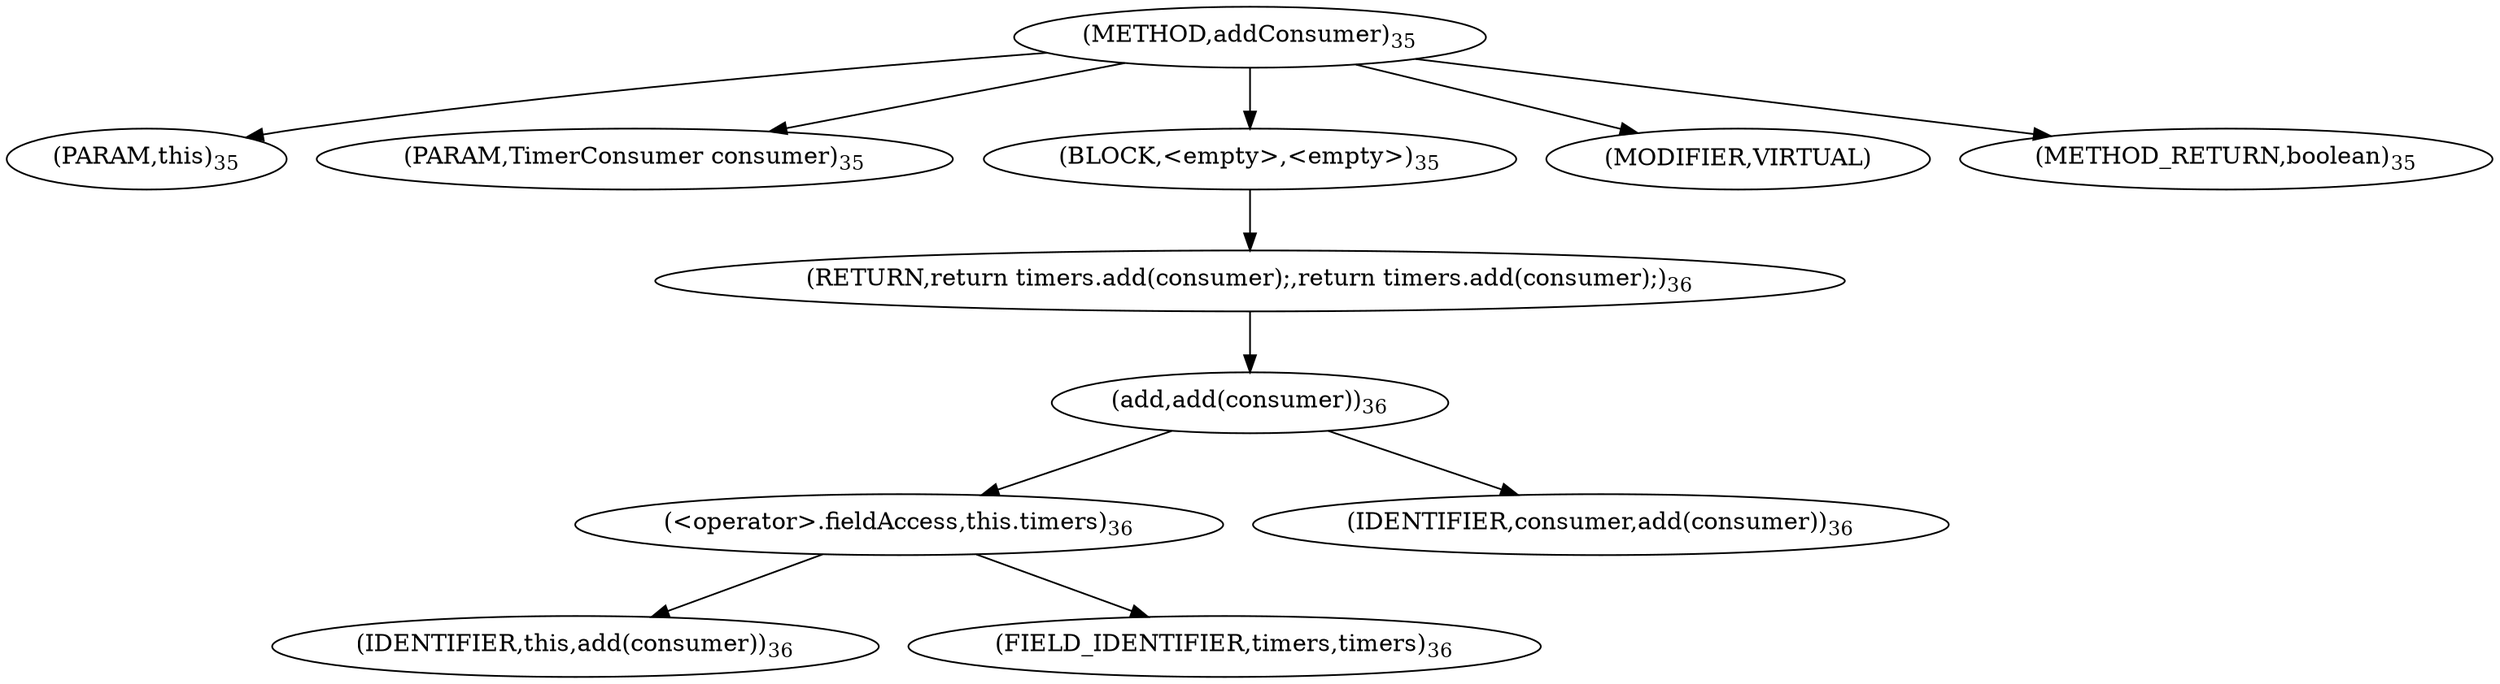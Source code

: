 digraph "addConsumer" {  
"13" [label = <(METHOD,addConsumer)<SUB>35</SUB>> ]
"14" [label = <(PARAM,this)<SUB>35</SUB>> ]
"15" [label = <(PARAM,TimerConsumer consumer)<SUB>35</SUB>> ]
"16" [label = <(BLOCK,&lt;empty&gt;,&lt;empty&gt;)<SUB>35</SUB>> ]
"17" [label = <(RETURN,return timers.add(consumer);,return timers.add(consumer);)<SUB>36</SUB>> ]
"18" [label = <(add,add(consumer))<SUB>36</SUB>> ]
"19" [label = <(&lt;operator&gt;.fieldAccess,this.timers)<SUB>36</SUB>> ]
"20" [label = <(IDENTIFIER,this,add(consumer))<SUB>36</SUB>> ]
"21" [label = <(FIELD_IDENTIFIER,timers,timers)<SUB>36</SUB>> ]
"22" [label = <(IDENTIFIER,consumer,add(consumer))<SUB>36</SUB>> ]
"23" [label = <(MODIFIER,VIRTUAL)> ]
"24" [label = <(METHOD_RETURN,boolean)<SUB>35</SUB>> ]
  "13" -> "14" 
  "13" -> "15" 
  "13" -> "16" 
  "13" -> "23" 
  "13" -> "24" 
  "16" -> "17" 
  "17" -> "18" 
  "18" -> "19" 
  "18" -> "22" 
  "19" -> "20" 
  "19" -> "21" 
}
